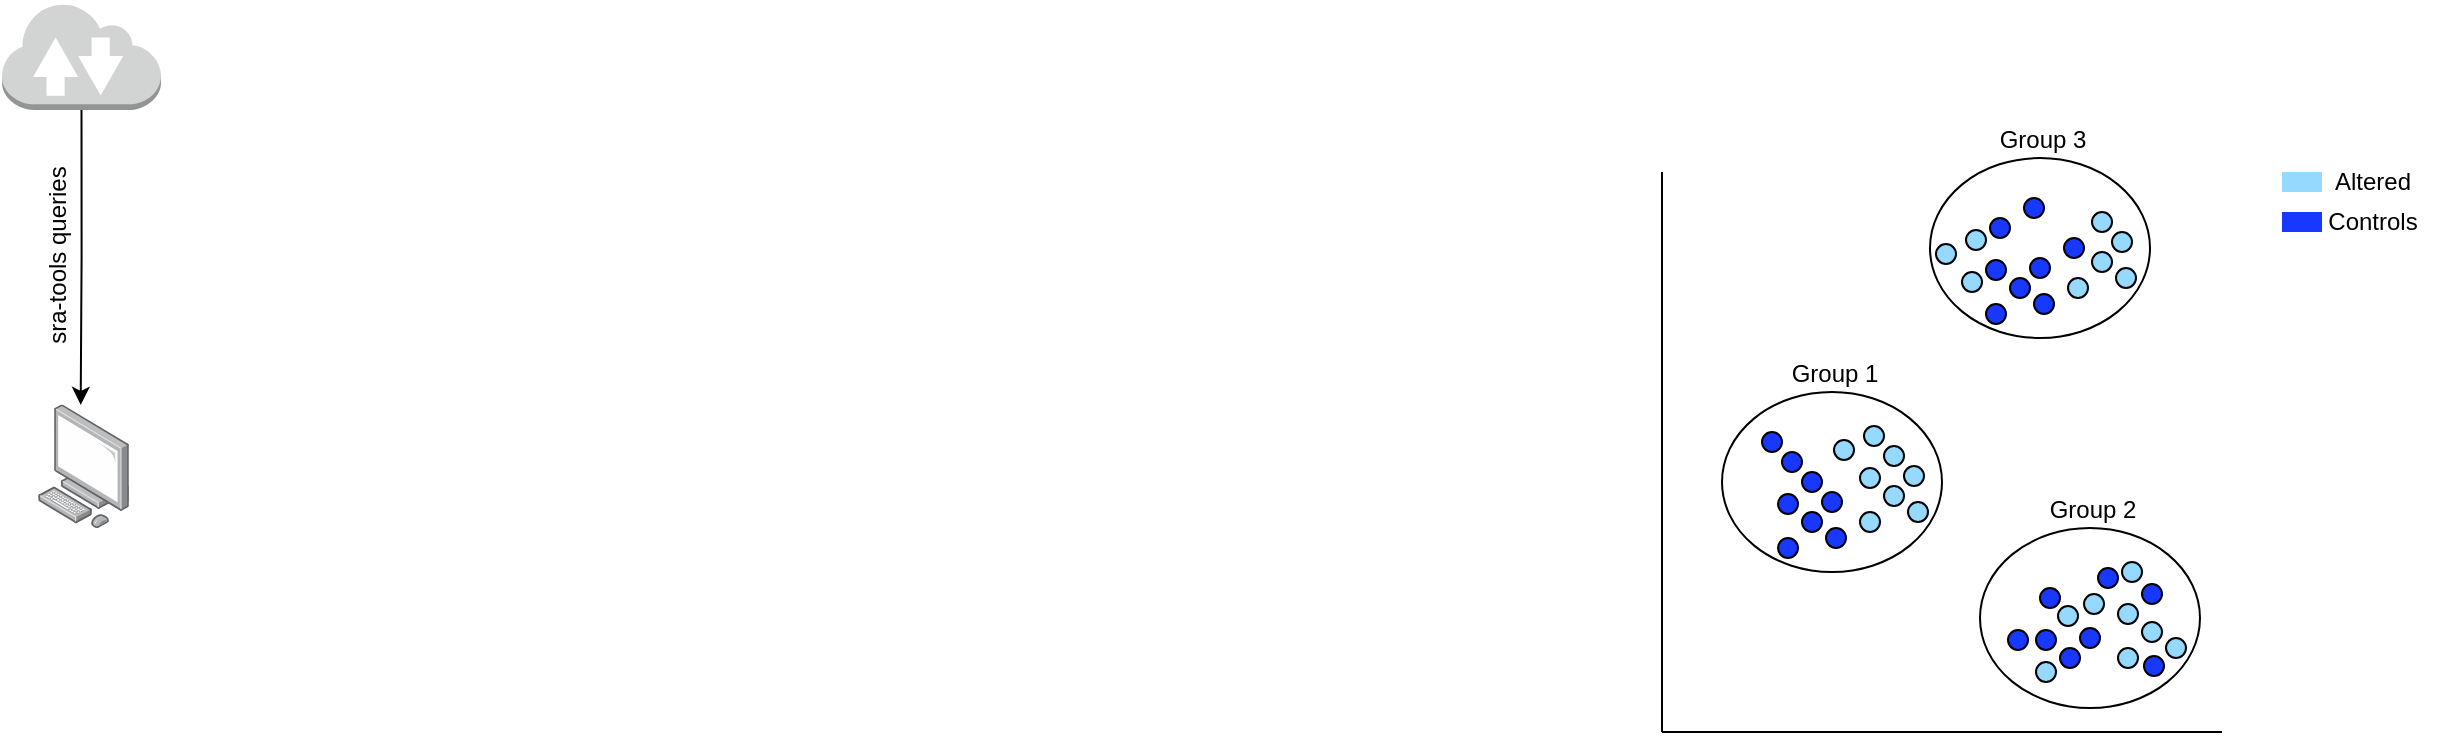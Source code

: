 <mxfile version="20.2.8" type="github"><diagram id="wmLqz282Bcjy7ACeYt6-" name="Pagina-1"><mxGraphModel dx="2248" dy="798" grid="1" gridSize="10" guides="1" tooltips="1" connect="1" arrows="1" fold="1" page="1" pageScale="1" pageWidth="827" pageHeight="1169" math="0" shadow="0"><root><mxCell id="0"/><mxCell id="1" parent="0"/><mxCell id="s4xOyff_KLn-6yWEBULN-20" value="" style="ellipse;whiteSpace=wrap;html=1;fillColor=none;" parent="1" vertex="1"><mxGeometry x="350" y="350" width="110" height="90" as="geometry"/></mxCell><mxCell id="s4xOyff_KLn-6yWEBULN-1" value="" style="ellipse;whiteSpace=wrap;html=1;aspect=fixed;fillColor=#1938FF;" parent="1" vertex="1"><mxGeometry x="370" y="370" width="10" height="10" as="geometry"/></mxCell><mxCell id="s4xOyff_KLn-6yWEBULN-2" value="" style="ellipse;whiteSpace=wrap;html=1;aspect=fixed;fillColor=#1938FF;" parent="1" vertex="1"><mxGeometry x="380" y="380" width="10" height="10" as="geometry"/></mxCell><mxCell id="s4xOyff_KLn-6yWEBULN-3" value="" style="ellipse;whiteSpace=wrap;html=1;aspect=fixed;fillColor=#1938FF;" parent="1" vertex="1"><mxGeometry x="390" y="390" width="10" height="10" as="geometry"/></mxCell><mxCell id="s4xOyff_KLn-6yWEBULN-4" value="" style="ellipse;whiteSpace=wrap;html=1;aspect=fixed;fillColor=#1938FF;" parent="1" vertex="1"><mxGeometry x="400" y="400" width="10" height="10" as="geometry"/></mxCell><mxCell id="s4xOyff_KLn-6yWEBULN-5" value="" style="ellipse;whiteSpace=wrap;html=1;aspect=fixed;fillColor=#1938FF;" parent="1" vertex="1"><mxGeometry x="390" y="410" width="10" height="10" as="geometry"/></mxCell><mxCell id="s4xOyff_KLn-6yWEBULN-6" value="" style="ellipse;whiteSpace=wrap;html=1;aspect=fixed;fillColor=#1938FF;" parent="1" vertex="1"><mxGeometry x="378" y="401" width="10" height="10" as="geometry"/></mxCell><mxCell id="s4xOyff_KLn-6yWEBULN-7" value="" style="ellipse;whiteSpace=wrap;html=1;aspect=fixed;fillColor=#1938FF;" parent="1" vertex="1"><mxGeometry x="402" y="418" width="10" height="10" as="geometry"/></mxCell><mxCell id="s4xOyff_KLn-6yWEBULN-8" value="" style="ellipse;whiteSpace=wrap;html=1;aspect=fixed;fillColor=#1938FF;" parent="1" vertex="1"><mxGeometry x="378" y="423" width="10" height="10" as="geometry"/></mxCell><mxCell id="s4xOyff_KLn-6yWEBULN-9" value="" style="endArrow=none;html=1;rounded=0;" parent="1" edge="1"><mxGeometry width="50" height="50" relative="1" as="geometry"><mxPoint x="320" y="520" as="sourcePoint"/><mxPoint x="320" y="240" as="targetPoint"/></mxGeometry></mxCell><mxCell id="s4xOyff_KLn-6yWEBULN-10" value="" style="endArrow=none;html=1;rounded=0;" parent="1" edge="1"><mxGeometry width="50" height="50" relative="1" as="geometry"><mxPoint x="320" y="520" as="sourcePoint"/><mxPoint x="600" y="520" as="targetPoint"/></mxGeometry></mxCell><mxCell id="s4xOyff_KLn-6yWEBULN-11" value="" style="ellipse;whiteSpace=wrap;html=1;aspect=fixed;fillColor=#96D9FF;" parent="1" vertex="1"><mxGeometry x="406" y="374" width="10" height="10" as="geometry"/></mxCell><mxCell id="s4xOyff_KLn-6yWEBULN-12" value="" style="ellipse;whiteSpace=wrap;html=1;aspect=fixed;fillColor=#96D9FF;" parent="1" vertex="1"><mxGeometry x="421" y="367" width="10" height="10" as="geometry"/></mxCell><mxCell id="s4xOyff_KLn-6yWEBULN-13" value="" style="ellipse;whiteSpace=wrap;html=1;aspect=fixed;fillColor=#96D9FF;" parent="1" vertex="1"><mxGeometry x="431" y="377" width="10" height="10" as="geometry"/></mxCell><mxCell id="s4xOyff_KLn-6yWEBULN-14" value="" style="ellipse;whiteSpace=wrap;html=1;aspect=fixed;fillColor=#96D9FF;" parent="1" vertex="1"><mxGeometry x="441" y="387" width="10" height="10" as="geometry"/></mxCell><mxCell id="s4xOyff_KLn-6yWEBULN-15" value="" style="ellipse;whiteSpace=wrap;html=1;aspect=fixed;fillColor=#96D9FF;" parent="1" vertex="1"><mxGeometry x="431" y="397" width="10" height="10" as="geometry"/></mxCell><mxCell id="s4xOyff_KLn-6yWEBULN-16" value="" style="ellipse;whiteSpace=wrap;html=1;aspect=fixed;fillColor=#96D9FF;" parent="1" vertex="1"><mxGeometry x="419" y="388" width="10" height="10" as="geometry"/></mxCell><mxCell id="s4xOyff_KLn-6yWEBULN-17" value="" style="ellipse;whiteSpace=wrap;html=1;aspect=fixed;fillColor=#96D9FF;" parent="1" vertex="1"><mxGeometry x="443" y="405" width="10" height="10" as="geometry"/></mxCell><mxCell id="s4xOyff_KLn-6yWEBULN-18" value="" style="ellipse;whiteSpace=wrap;html=1;aspect=fixed;fillColor=#96D9FF;" parent="1" vertex="1"><mxGeometry x="419" y="410" width="10" height="10" as="geometry"/></mxCell><mxCell id="s4xOyff_KLn-6yWEBULN-21" value="Group 1" style="text;html=1;align=center;verticalAlign=middle;resizable=0;points=[];autosize=1;strokeColor=none;fillColor=none;" parent="1" vertex="1"><mxGeometry x="371" y="326" width="70" height="30" as="geometry"/></mxCell><mxCell id="s4xOyff_KLn-6yWEBULN-22" value="" style="rounded=0;whiteSpace=wrap;html=1;fillColor=#96D9FF;strokeColor=none;" parent="1" vertex="1"><mxGeometry x="630" y="240" width="20" height="10" as="geometry"/></mxCell><mxCell id="s4xOyff_KLn-6yWEBULN-23" value="" style="rounded=0;whiteSpace=wrap;html=1;fillColor=#1938FF;strokeColor=none;" parent="1" vertex="1"><mxGeometry x="630" y="260" width="20" height="10" as="geometry"/></mxCell><mxCell id="s4xOyff_KLn-6yWEBULN-24" value="Altered" style="text;html=1;align=center;verticalAlign=middle;resizable=0;points=[];autosize=1;strokeColor=none;fillColor=none;" parent="1" vertex="1"><mxGeometry x="645" y="230" width="60" height="30" as="geometry"/></mxCell><mxCell id="s4xOyff_KLn-6yWEBULN-25" value="Controls" style="text;html=1;align=center;verticalAlign=middle;resizable=0;points=[];autosize=1;strokeColor=none;fillColor=none;" parent="1" vertex="1"><mxGeometry x="640" y="250" width="70" height="30" as="geometry"/></mxCell><mxCell id="s4xOyff_KLn-6yWEBULN-26" value="" style="ellipse;whiteSpace=wrap;html=1;fillColor=none;" parent="1" vertex="1"><mxGeometry x="479" y="418" width="110" height="90" as="geometry"/></mxCell><mxCell id="s4xOyff_KLn-6yWEBULN-27" value="" style="ellipse;whiteSpace=wrap;html=1;aspect=fixed;fillColor=#1938FF;" parent="1" vertex="1"><mxGeometry x="493" y="469" width="10" height="10" as="geometry"/></mxCell><mxCell id="s4xOyff_KLn-6yWEBULN-28" value="" style="ellipse;whiteSpace=wrap;html=1;aspect=fixed;fillColor=#1938FF;" parent="1" vertex="1"><mxGeometry x="509" y="448" width="10" height="10" as="geometry"/></mxCell><mxCell id="s4xOyff_KLn-6yWEBULN-29" value="" style="ellipse;whiteSpace=wrap;html=1;aspect=fixed;fillColor=#1938FF;" parent="1" vertex="1"><mxGeometry x="561" y="482" width="10" height="10" as="geometry"/></mxCell><mxCell id="s4xOyff_KLn-6yWEBULN-30" value="" style="ellipse;whiteSpace=wrap;html=1;aspect=fixed;fillColor=#1938FF;" parent="1" vertex="1"><mxGeometry x="529" y="468" width="10" height="10" as="geometry"/></mxCell><mxCell id="s4xOyff_KLn-6yWEBULN-31" value="" style="ellipse;whiteSpace=wrap;html=1;aspect=fixed;fillColor=#1938FF;" parent="1" vertex="1"><mxGeometry x="519" y="478" width="10" height="10" as="geometry"/></mxCell><mxCell id="s4xOyff_KLn-6yWEBULN-32" value="" style="ellipse;whiteSpace=wrap;html=1;aspect=fixed;fillColor=#1938FF;" parent="1" vertex="1"><mxGeometry x="507" y="469" width="10" height="10" as="geometry"/></mxCell><mxCell id="s4xOyff_KLn-6yWEBULN-33" value="" style="ellipse;whiteSpace=wrap;html=1;aspect=fixed;fillColor=#1938FF;" parent="1" vertex="1"><mxGeometry x="538" y="438" width="10" height="10" as="geometry"/></mxCell><mxCell id="s4xOyff_KLn-6yWEBULN-34" value="" style="ellipse;whiteSpace=wrap;html=1;aspect=fixed;fillColor=#1938FF;" parent="1" vertex="1"><mxGeometry x="560" y="446" width="10" height="10" as="geometry"/></mxCell><mxCell id="s4xOyff_KLn-6yWEBULN-35" value="" style="ellipse;whiteSpace=wrap;html=1;aspect=fixed;fillColor=#96D9FF;" parent="1" vertex="1"><mxGeometry x="518" y="457" width="10" height="10" as="geometry"/></mxCell><mxCell id="s4xOyff_KLn-6yWEBULN-36" value="" style="ellipse;whiteSpace=wrap;html=1;aspect=fixed;fillColor=#96D9FF;" parent="1" vertex="1"><mxGeometry x="550" y="435" width="10" height="10" as="geometry"/></mxCell><mxCell id="s4xOyff_KLn-6yWEBULN-37" value="" style="ellipse;whiteSpace=wrap;html=1;aspect=fixed;fillColor=#96D9FF;" parent="1" vertex="1"><mxGeometry x="531" y="451" width="10" height="10" as="geometry"/></mxCell><mxCell id="s4xOyff_KLn-6yWEBULN-38" value="" style="ellipse;whiteSpace=wrap;html=1;aspect=fixed;fillColor=#96D9FF;" parent="1" vertex="1"><mxGeometry x="507" y="485" width="10" height="10" as="geometry"/></mxCell><mxCell id="s4xOyff_KLn-6yWEBULN-39" value="" style="ellipse;whiteSpace=wrap;html=1;aspect=fixed;fillColor=#96D9FF;" parent="1" vertex="1"><mxGeometry x="560" y="465" width="10" height="10" as="geometry"/></mxCell><mxCell id="s4xOyff_KLn-6yWEBULN-40" value="" style="ellipse;whiteSpace=wrap;html=1;aspect=fixed;fillColor=#96D9FF;" parent="1" vertex="1"><mxGeometry x="548" y="456" width="10" height="10" as="geometry"/></mxCell><mxCell id="s4xOyff_KLn-6yWEBULN-41" value="" style="ellipse;whiteSpace=wrap;html=1;aspect=fixed;fillColor=#96D9FF;" parent="1" vertex="1"><mxGeometry x="572" y="473" width="10" height="10" as="geometry"/></mxCell><mxCell id="s4xOyff_KLn-6yWEBULN-42" value="" style="ellipse;whiteSpace=wrap;html=1;aspect=fixed;fillColor=#96D9FF;" parent="1" vertex="1"><mxGeometry x="548" y="478" width="10" height="10" as="geometry"/></mxCell><mxCell id="s4xOyff_KLn-6yWEBULN-43" value="Group 2" style="text;html=1;align=center;verticalAlign=middle;resizable=0;points=[];autosize=1;strokeColor=none;fillColor=none;" parent="1" vertex="1"><mxGeometry x="500" y="394" width="70" height="30" as="geometry"/></mxCell><mxCell id="s4xOyff_KLn-6yWEBULN-47" value="" style="ellipse;whiteSpace=wrap;html=1;fillColor=none;" parent="1" vertex="1"><mxGeometry x="454" y="233" width="110" height="90" as="geometry"/></mxCell><mxCell id="s4xOyff_KLn-6yWEBULN-48" value="" style="ellipse;whiteSpace=wrap;html=1;aspect=fixed;fillColor=#1938FF;" parent="1" vertex="1"><mxGeometry x="501" y="253" width="10" height="10" as="geometry"/></mxCell><mxCell id="s4xOyff_KLn-6yWEBULN-49" value="" style="ellipse;whiteSpace=wrap;html=1;aspect=fixed;fillColor=#1938FF;" parent="1" vertex="1"><mxGeometry x="484" y="263" width="10" height="10" as="geometry"/></mxCell><mxCell id="s4xOyff_KLn-6yWEBULN-50" value="" style="ellipse;whiteSpace=wrap;html=1;aspect=fixed;fillColor=#1938FF;" parent="1" vertex="1"><mxGeometry x="521" y="273" width="10" height="10" as="geometry"/></mxCell><mxCell id="s4xOyff_KLn-6yWEBULN-51" value="" style="ellipse;whiteSpace=wrap;html=1;aspect=fixed;fillColor=#1938FF;" parent="1" vertex="1"><mxGeometry x="504" y="283" width="10" height="10" as="geometry"/></mxCell><mxCell id="s4xOyff_KLn-6yWEBULN-52" value="" style="ellipse;whiteSpace=wrap;html=1;aspect=fixed;fillColor=#1938FF;" parent="1" vertex="1"><mxGeometry x="494" y="293" width="10" height="10" as="geometry"/></mxCell><mxCell id="s4xOyff_KLn-6yWEBULN-53" value="" style="ellipse;whiteSpace=wrap;html=1;aspect=fixed;fillColor=#1938FF;" parent="1" vertex="1"><mxGeometry x="482" y="284" width="10" height="10" as="geometry"/></mxCell><mxCell id="s4xOyff_KLn-6yWEBULN-54" value="" style="ellipse;whiteSpace=wrap;html=1;aspect=fixed;fillColor=#1938FF;" parent="1" vertex="1"><mxGeometry x="506" y="301" width="10" height="10" as="geometry"/></mxCell><mxCell id="s4xOyff_KLn-6yWEBULN-55" value="" style="ellipse;whiteSpace=wrap;html=1;aspect=fixed;fillColor=#1938FF;" parent="1" vertex="1"><mxGeometry x="482" y="306" width="10" height="10" as="geometry"/></mxCell><mxCell id="s4xOyff_KLn-6yWEBULN-56" value="" style="ellipse;whiteSpace=wrap;html=1;aspect=fixed;fillColor=#96D9FF;" parent="1" vertex="1"><mxGeometry x="457" y="276" width="10" height="10" as="geometry"/></mxCell><mxCell id="s4xOyff_KLn-6yWEBULN-57" value="" style="ellipse;whiteSpace=wrap;html=1;aspect=fixed;fillColor=#96D9FF;" parent="1" vertex="1"><mxGeometry x="472" y="269" width="10" height="10" as="geometry"/></mxCell><mxCell id="s4xOyff_KLn-6yWEBULN-58" value="" style="ellipse;whiteSpace=wrap;html=1;aspect=fixed;fillColor=#96D9FF;" parent="1" vertex="1"><mxGeometry x="535" y="260" width="10" height="10" as="geometry"/></mxCell><mxCell id="s4xOyff_KLn-6yWEBULN-59" value="" style="ellipse;whiteSpace=wrap;html=1;aspect=fixed;fillColor=#96D9FF;" parent="1" vertex="1"><mxGeometry x="545" y="270" width="10" height="10" as="geometry"/></mxCell><mxCell id="s4xOyff_KLn-6yWEBULN-60" value="" style="ellipse;whiteSpace=wrap;html=1;aspect=fixed;fillColor=#96D9FF;" parent="1" vertex="1"><mxGeometry x="535" y="280" width="10" height="10" as="geometry"/></mxCell><mxCell id="s4xOyff_KLn-6yWEBULN-61" value="" style="ellipse;whiteSpace=wrap;html=1;aspect=fixed;fillColor=#96D9FF;" parent="1" vertex="1"><mxGeometry x="470" y="290" width="10" height="10" as="geometry"/></mxCell><mxCell id="s4xOyff_KLn-6yWEBULN-62" value="" style="ellipse;whiteSpace=wrap;html=1;aspect=fixed;fillColor=#96D9FF;" parent="1" vertex="1"><mxGeometry x="547" y="288" width="10" height="10" as="geometry"/></mxCell><mxCell id="s4xOyff_KLn-6yWEBULN-63" value="" style="ellipse;whiteSpace=wrap;html=1;aspect=fixed;fillColor=#96D9FF;" parent="1" vertex="1"><mxGeometry x="523" y="293" width="10" height="10" as="geometry"/></mxCell><mxCell id="s4xOyff_KLn-6yWEBULN-64" value="Group 3" style="text;html=1;align=center;verticalAlign=middle;resizable=0;points=[];autosize=1;strokeColor=none;fillColor=none;" parent="1" vertex="1"><mxGeometry x="475" y="209" width="70" height="30" as="geometry"/></mxCell><mxCell id="ycoi92LknjYEjzsV41Iz-5" style="edgeStyle=orthogonalEdgeStyle;rounded=0;orthogonalLoop=1;jettySize=auto;html=1;exitX=0.5;exitY=1;exitDx=0;exitDy=0;exitPerimeter=0;entryX=0.468;entryY=0.004;entryDx=0;entryDy=0;entryPerimeter=0;" parent="1" source="ycoi92LknjYEjzsV41Iz-3" target="ycoi92LknjYEjzsV41Iz-4" edge="1"><mxGeometry relative="1" as="geometry"/></mxCell><mxCell id="ycoi92LknjYEjzsV41Iz-3" value="" style="outlineConnect=0;dashed=0;verticalLabelPosition=bottom;verticalAlign=top;align=center;html=1;shape=mxgraph.aws3.internet_2;fillColor=#D2D3D3;gradientColor=none;" parent="1" vertex="1"><mxGeometry x="-510" y="155" width="79.5" height="54" as="geometry"/></mxCell><mxCell id="ycoi92LknjYEjzsV41Iz-4" value="" style="points=[];aspect=fixed;html=1;align=center;shadow=0;dashed=0;image;image=img/lib/allied_telesis/computer_and_terminals/Personal_Computer.svg;" parent="1" vertex="1"><mxGeometry x="-492" y="356.2" width="45.6" height="61.8" as="geometry"/></mxCell><mxCell id="ycoi92LknjYEjzsV41Iz-6" value="sra-tools queries" style="text;html=1;align=center;verticalAlign=middle;resizable=0;points=[];autosize=1;strokeColor=none;fillColor=none;rotation=-90;" parent="1" vertex="1"><mxGeometry x="-537" y="267" width="110" height="30" as="geometry"/></mxCell></root></mxGraphModel></diagram></mxfile>